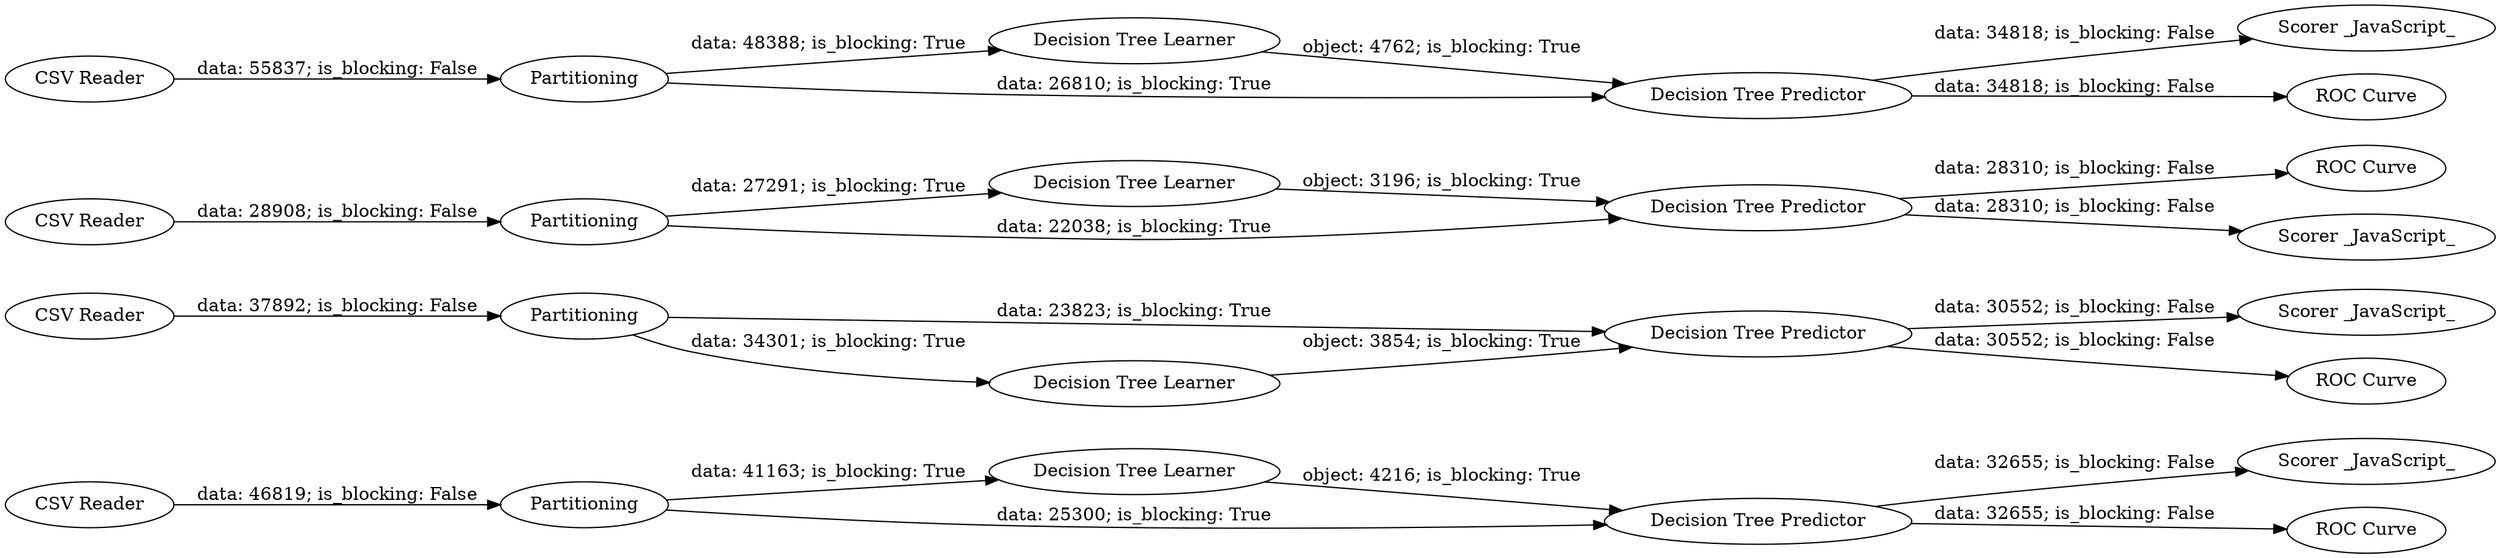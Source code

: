 digraph {
	"-5561794591649076199_79" [label="Decision Tree Learner"]
	"-5561794591649076199_80" [label=Partitioning]
	"-5561794591649076199_76" [label="Decision Tree Predictor"]
	"-5561794591649076199_81" [label="Scorer _JavaScript_"]
	"-5561794591649076199_64" [label="Decision Tree Learner"]
	"-5561794591649076199_88" [label="Decision Tree Learner"]
	"-5561794591649076199_71" [label="CSV Reader"]
	"-5561794591649076199_77" [label="Scorer _JavaScript_"]
	"-5561794591649076199_73" [label="CSV Reader"]
	"-5561794591649076199_85" [label="Decision Tree Predictor"]
	"-5561794591649076199_68" [label="ROC Curve"]
	"-5561794591649076199_78" [label="Decision Tree Learner"]
	"-5561794591649076199_72" [label="CSV Reader"]
	"-5561794591649076199_63" [label=Partitioning]
	"-5561794591649076199_84" [label="Scorer _JavaScript_"]
	"-5561794591649076199_65" [label="Decision Tree Predictor"]
	"-5561794591649076199_74" [label="ROC Curve"]
	"-5561794591649076199_70" [label="CSV Reader"]
	"-5561794591649076199_75" [label=Partitioning]
	"-5561794591649076199_87" [label=Partitioning]
	"-5561794591649076199_86" [label="ROC Curve"]
	"-5561794591649076199_69" [label="Scorer _JavaScript_"]
	"-5561794591649076199_82" [label="ROC Curve"]
	"-5561794591649076199_83" [label="Decision Tree Predictor"]
	"-5561794591649076199_87" -> "-5561794591649076199_85" [label="data: 26810; is_blocking: True"]
	"-5561794591649076199_85" -> "-5561794591649076199_86" [label="data: 34818; is_blocking: False"]
	"-5561794591649076199_75" -> "-5561794591649076199_78" [label="data: 34301; is_blocking: True"]
	"-5561794591649076199_65" -> "-5561794591649076199_68" [label="data: 28310; is_blocking: False"]
	"-5561794591649076199_70" -> "-5561794591649076199_63" [label="data: 28908; is_blocking: False"]
	"-5561794591649076199_83" -> "-5561794591649076199_82" [label="data: 32655; is_blocking: False"]
	"-5561794591649076199_73" -> "-5561794591649076199_87" [label="data: 55837; is_blocking: False"]
	"-5561794591649076199_78" -> "-5561794591649076199_76" [label="object: 3854; is_blocking: True"]
	"-5561794591649076199_63" -> "-5561794591649076199_65" [label="data: 22038; is_blocking: True"]
	"-5561794591649076199_85" -> "-5561794591649076199_84" [label="data: 34818; is_blocking: False"]
	"-5561794591649076199_76" -> "-5561794591649076199_77" [label="data: 30552; is_blocking: False"]
	"-5561794591649076199_71" -> "-5561794591649076199_75" [label="data: 37892; is_blocking: False"]
	"-5561794591649076199_64" -> "-5561794591649076199_65" [label="object: 3196; is_blocking: True"]
	"-5561794591649076199_88" -> "-5561794591649076199_85" [label="object: 4762; is_blocking: True"]
	"-5561794591649076199_63" -> "-5561794591649076199_64" [label="data: 27291; is_blocking: True"]
	"-5561794591649076199_65" -> "-5561794591649076199_69" [label="data: 28310; is_blocking: False"]
	"-5561794591649076199_76" -> "-5561794591649076199_74" [label="data: 30552; is_blocking: False"]
	"-5561794591649076199_75" -> "-5561794591649076199_76" [label="data: 23823; is_blocking: True"]
	"-5561794591649076199_79" -> "-5561794591649076199_83" [label="object: 4216; is_blocking: True"]
	"-5561794591649076199_80" -> "-5561794591649076199_83" [label="data: 25300; is_blocking: True"]
	"-5561794591649076199_72" -> "-5561794591649076199_80" [label="data: 46819; is_blocking: False"]
	"-5561794591649076199_87" -> "-5561794591649076199_88" [label="data: 48388; is_blocking: True"]
	"-5561794591649076199_80" -> "-5561794591649076199_79" [label="data: 41163; is_blocking: True"]
	"-5561794591649076199_83" -> "-5561794591649076199_81" [label="data: 32655; is_blocking: False"]
	rankdir=LR
}
